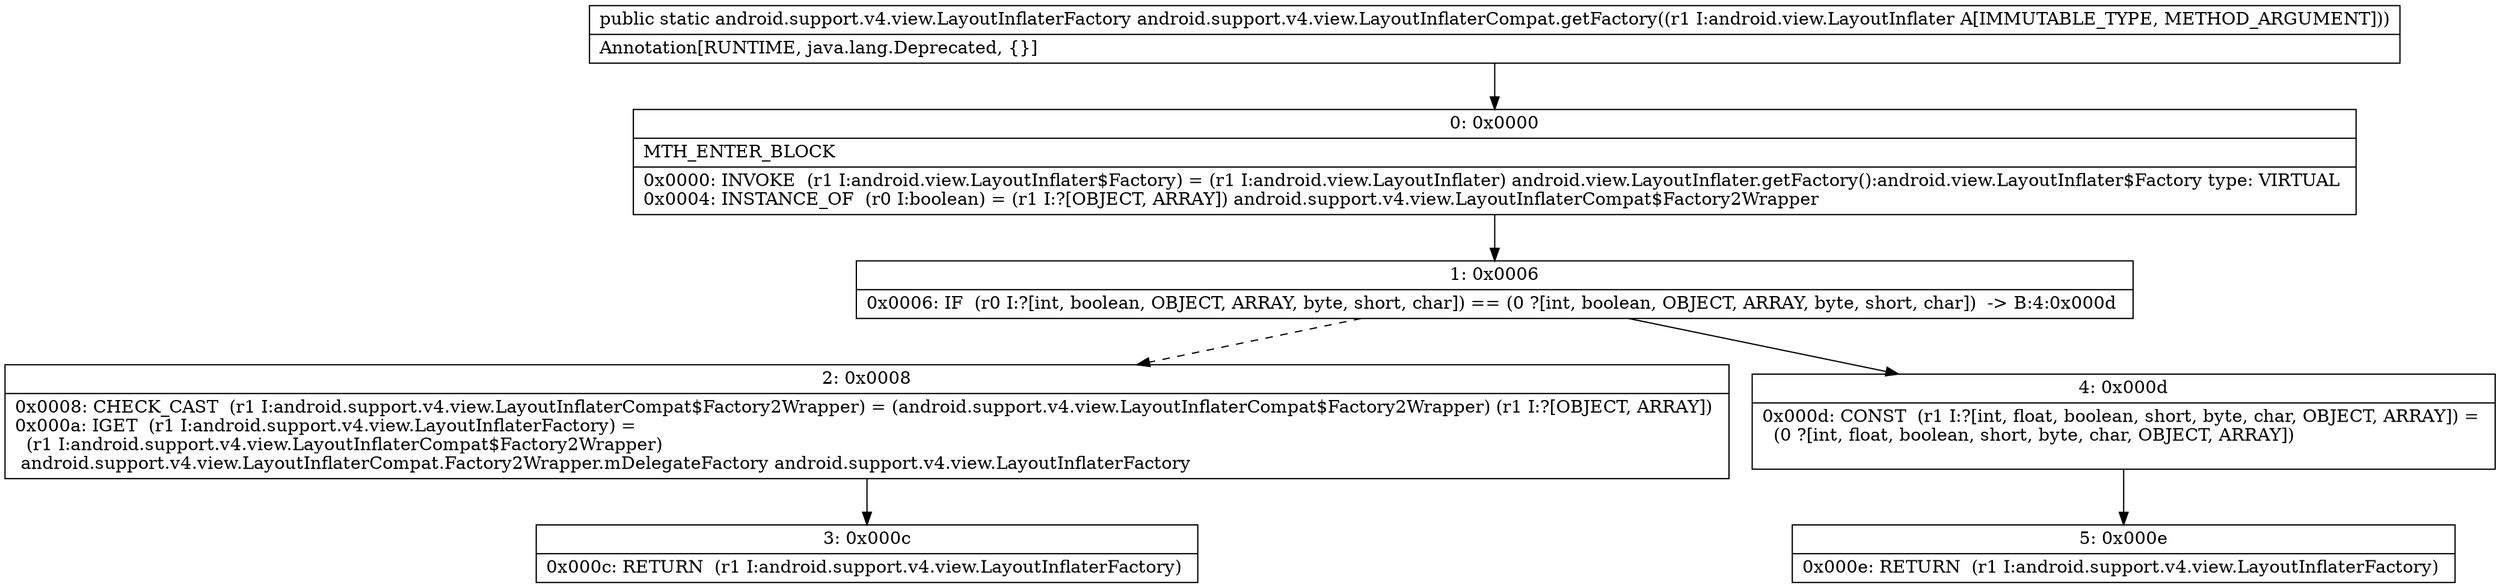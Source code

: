 digraph "CFG forandroid.support.v4.view.LayoutInflaterCompat.getFactory(Landroid\/view\/LayoutInflater;)Landroid\/support\/v4\/view\/LayoutInflaterFactory;" {
Node_0 [shape=record,label="{0\:\ 0x0000|MTH_ENTER_BLOCK\l|0x0000: INVOKE  (r1 I:android.view.LayoutInflater$Factory) = (r1 I:android.view.LayoutInflater) android.view.LayoutInflater.getFactory():android.view.LayoutInflater$Factory type: VIRTUAL \l0x0004: INSTANCE_OF  (r0 I:boolean) = (r1 I:?[OBJECT, ARRAY]) android.support.v4.view.LayoutInflaterCompat$Factory2Wrapper \l}"];
Node_1 [shape=record,label="{1\:\ 0x0006|0x0006: IF  (r0 I:?[int, boolean, OBJECT, ARRAY, byte, short, char]) == (0 ?[int, boolean, OBJECT, ARRAY, byte, short, char])  \-\> B:4:0x000d \l}"];
Node_2 [shape=record,label="{2\:\ 0x0008|0x0008: CHECK_CAST  (r1 I:android.support.v4.view.LayoutInflaterCompat$Factory2Wrapper) = (android.support.v4.view.LayoutInflaterCompat$Factory2Wrapper) (r1 I:?[OBJECT, ARRAY]) \l0x000a: IGET  (r1 I:android.support.v4.view.LayoutInflaterFactory) = \l  (r1 I:android.support.v4.view.LayoutInflaterCompat$Factory2Wrapper)\l android.support.v4.view.LayoutInflaterCompat.Factory2Wrapper.mDelegateFactory android.support.v4.view.LayoutInflaterFactory \l}"];
Node_3 [shape=record,label="{3\:\ 0x000c|0x000c: RETURN  (r1 I:android.support.v4.view.LayoutInflaterFactory) \l}"];
Node_4 [shape=record,label="{4\:\ 0x000d|0x000d: CONST  (r1 I:?[int, float, boolean, short, byte, char, OBJECT, ARRAY]) = \l  (0 ?[int, float, boolean, short, byte, char, OBJECT, ARRAY])\l \l}"];
Node_5 [shape=record,label="{5\:\ 0x000e|0x000e: RETURN  (r1 I:android.support.v4.view.LayoutInflaterFactory) \l}"];
MethodNode[shape=record,label="{public static android.support.v4.view.LayoutInflaterFactory android.support.v4.view.LayoutInflaterCompat.getFactory((r1 I:android.view.LayoutInflater A[IMMUTABLE_TYPE, METHOD_ARGUMENT]))  | Annotation[RUNTIME, java.lang.Deprecated, \{\}]\l}"];
MethodNode -> Node_0;
Node_0 -> Node_1;
Node_1 -> Node_2[style=dashed];
Node_1 -> Node_4;
Node_2 -> Node_3;
Node_4 -> Node_5;
}

